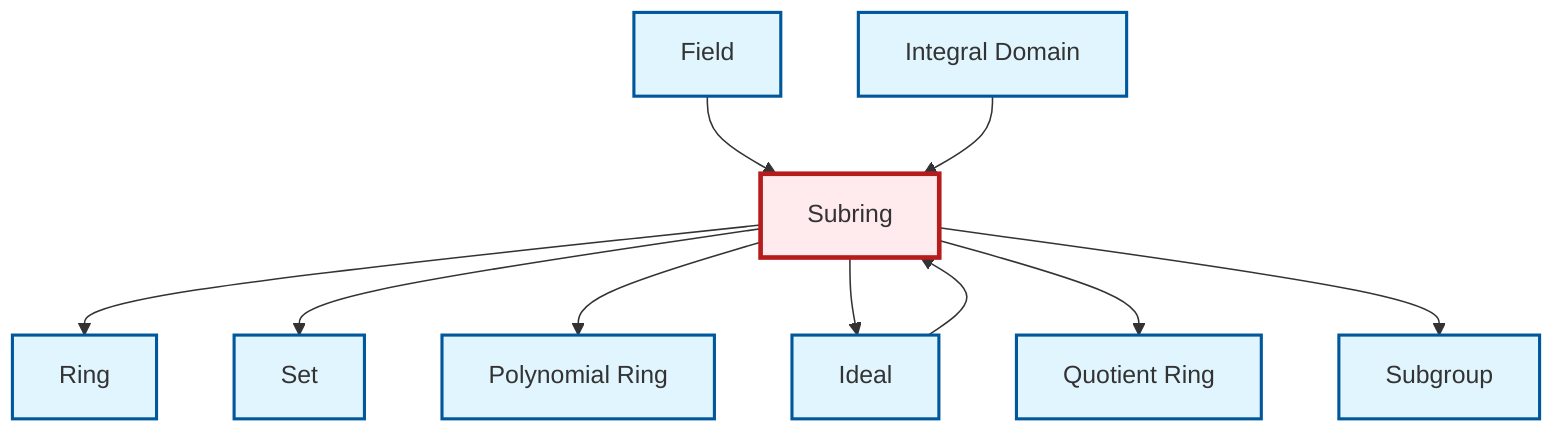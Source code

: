 graph TD
    classDef definition fill:#e1f5fe,stroke:#01579b,stroke-width:2px
    classDef theorem fill:#f3e5f5,stroke:#4a148c,stroke-width:2px
    classDef axiom fill:#fff3e0,stroke:#e65100,stroke-width:2px
    classDef example fill:#e8f5e9,stroke:#1b5e20,stroke-width:2px
    classDef current fill:#ffebee,stroke:#b71c1c,stroke-width:3px
    def-ring["Ring"]:::definition
    def-polynomial-ring["Polynomial Ring"]:::definition
    def-quotient-ring["Quotient Ring"]:::definition
    def-subring["Subring"]:::definition
    def-set["Set"]:::definition
    def-subgroup["Subgroup"]:::definition
    def-field["Field"]:::definition
    def-integral-domain["Integral Domain"]:::definition
    def-ideal["Ideal"]:::definition
    def-subring --> def-ring
    def-ideal --> def-subring
    def-subring --> def-set
    def-field --> def-subring
    def-subring --> def-polynomial-ring
    def-subring --> def-ideal
    def-subring --> def-quotient-ring
    def-integral-domain --> def-subring
    def-subring --> def-subgroup
    class def-subring current